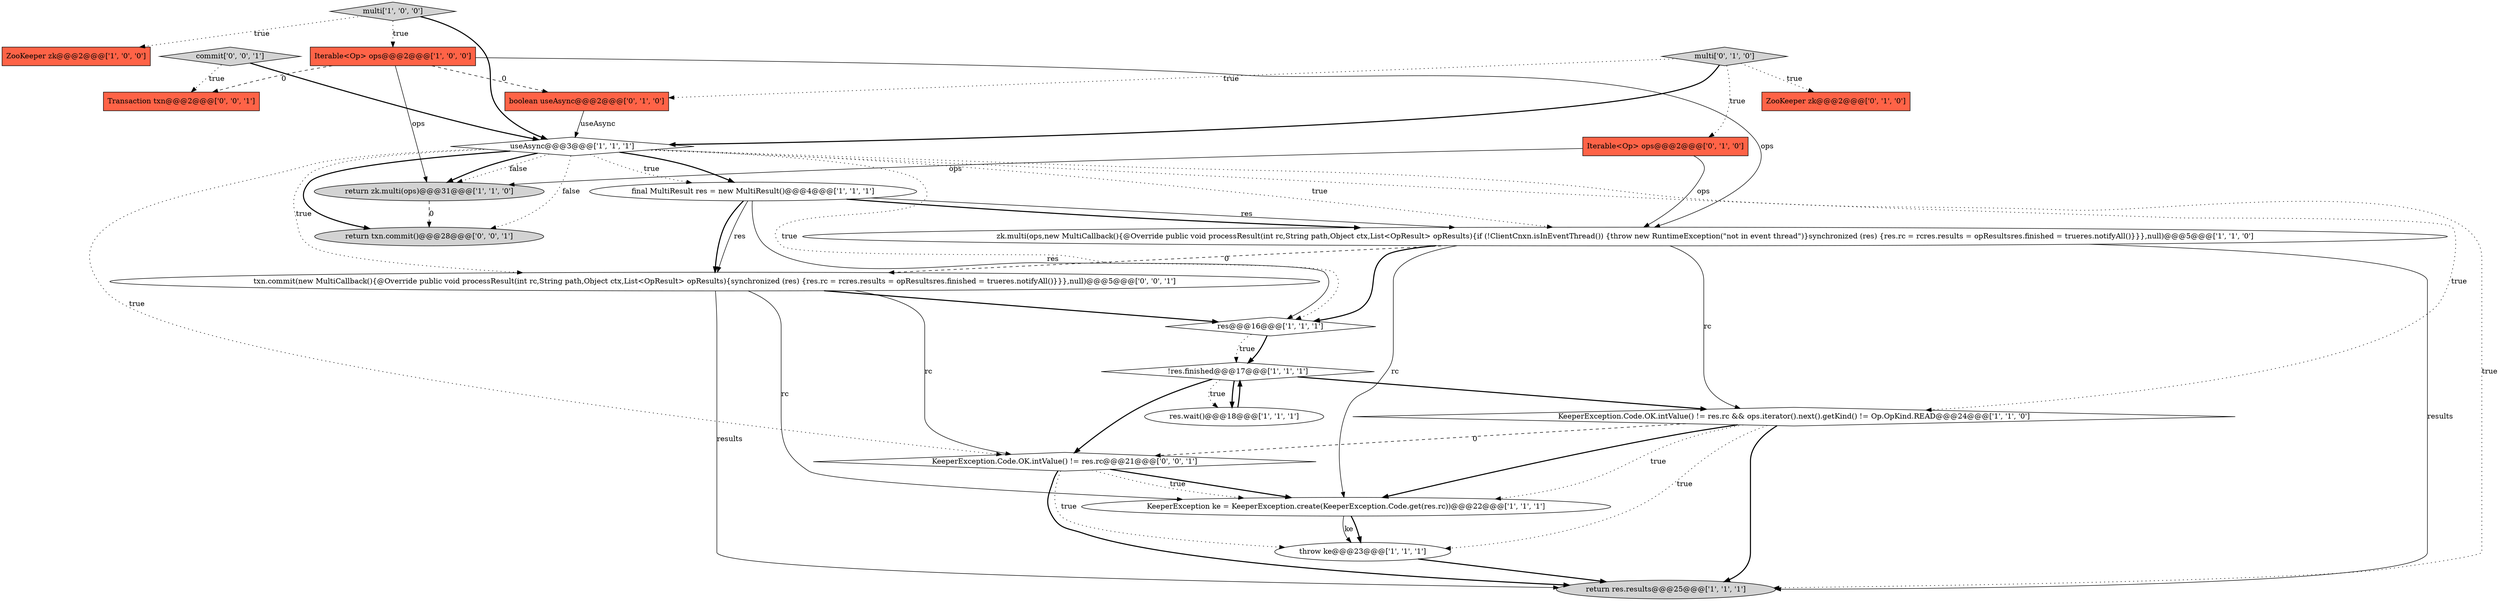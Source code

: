 digraph {
5 [style = filled, label = "ZooKeeper zk@@@2@@@['1', '0', '0']", fillcolor = tomato, shape = box image = "AAA0AAABBB1BBB"];
3 [style = filled, label = "!res.finished@@@17@@@['1', '1', '1']", fillcolor = white, shape = diamond image = "AAA0AAABBB1BBB"];
22 [style = filled, label = "commit['0', '0', '1']", fillcolor = lightgray, shape = diamond image = "AAA0AAABBB3BBB"];
9 [style = filled, label = "Iterable<Op> ops@@@2@@@['1', '0', '0']", fillcolor = tomato, shape = box image = "AAA1AAABBB1BBB"];
15 [style = filled, label = "ZooKeeper zk@@@2@@@['0', '1', '0']", fillcolor = tomato, shape = box image = "AAA0AAABBB2BBB"];
0 [style = filled, label = "return res.results@@@25@@@['1', '1', '1']", fillcolor = lightgray, shape = ellipse image = "AAA0AAABBB1BBB"];
8 [style = filled, label = "final MultiResult res = new MultiResult()@@@4@@@['1', '1', '1']", fillcolor = white, shape = ellipse image = "AAA0AAABBB1BBB"];
10 [style = filled, label = "KeeperException ke = KeeperException.create(KeeperException.Code.get(res.rc))@@@22@@@['1', '1', '1']", fillcolor = white, shape = ellipse image = "AAA0AAABBB1BBB"];
16 [style = filled, label = "boolean useAsync@@@2@@@['0', '1', '0']", fillcolor = tomato, shape = box image = "AAA1AAABBB2BBB"];
7 [style = filled, label = "res.wait()@@@18@@@['1', '1', '1']", fillcolor = white, shape = ellipse image = "AAA0AAABBB1BBB"];
14 [style = filled, label = "Iterable<Op> ops@@@2@@@['0', '1', '0']", fillcolor = tomato, shape = box image = "AAA0AAABBB2BBB"];
17 [style = filled, label = "multi['0', '1', '0']", fillcolor = lightgray, shape = diamond image = "AAA0AAABBB2BBB"];
4 [style = filled, label = "res@@@16@@@['1', '1', '1']", fillcolor = white, shape = diamond image = "AAA0AAABBB1BBB"];
13 [style = filled, label = "throw ke@@@23@@@['1', '1', '1']", fillcolor = white, shape = ellipse image = "AAA0AAABBB1BBB"];
18 [style = filled, label = "txn.commit(new MultiCallback(){@Override public void processResult(int rc,String path,Object ctx,List<OpResult> opResults){synchronized (res) {res.rc = rcres.results = opResultsres.finished = trueres.notifyAll()}}},null)@@@5@@@['0', '0', '1']", fillcolor = white, shape = ellipse image = "AAA0AAABBB3BBB"];
19 [style = filled, label = "Transaction txn@@@2@@@['0', '0', '1']", fillcolor = tomato, shape = box image = "AAA0AAABBB3BBB"];
11 [style = filled, label = "return zk.multi(ops)@@@31@@@['1', '1', '0']", fillcolor = lightgray, shape = ellipse image = "AAA0AAABBB1BBB"];
1 [style = filled, label = "KeeperException.Code.OK.intValue() != res.rc && ops.iterator().next().getKind() != Op.OpKind.READ@@@24@@@['1', '1', '0']", fillcolor = white, shape = diamond image = "AAA0AAABBB1BBB"];
20 [style = filled, label = "return txn.commit()@@@28@@@['0', '0', '1']", fillcolor = lightgray, shape = ellipse image = "AAA0AAABBB3BBB"];
12 [style = filled, label = "multi['1', '0', '0']", fillcolor = lightgray, shape = diamond image = "AAA0AAABBB1BBB"];
21 [style = filled, label = "KeeperException.Code.OK.intValue() != res.rc@@@21@@@['0', '0', '1']", fillcolor = white, shape = diamond image = "AAA0AAABBB3BBB"];
6 [style = filled, label = "useAsync@@@3@@@['1', '1', '1']", fillcolor = white, shape = diamond image = "AAA0AAABBB1BBB"];
2 [style = filled, label = "zk.multi(ops,new MultiCallback(){@Override public void processResult(int rc,String path,Object ctx,List<OpResult> opResults){if (!ClientCnxn.isInEventThread()) {throw new RuntimeException(\"not in event thread\")}synchronized (res) {res.rc = rcres.results = opResultsres.finished = trueres.notifyAll()}}},null)@@@5@@@['1', '1', '0']", fillcolor = white, shape = ellipse image = "AAA0AAABBB1BBB"];
6->11 [style = dotted, label="false"];
8->18 [style = solid, label="res"];
4->3 [style = bold, label=""];
21->10 [style = bold, label=""];
18->21 [style = solid, label="rc"];
3->7 [style = dotted, label="true"];
9->16 [style = dashed, label="0"];
6->20 [style = dotted, label="false"];
1->10 [style = dotted, label="true"];
2->0 [style = solid, label="results"];
22->19 [style = dotted, label="true"];
11->20 [style = dashed, label="0"];
3->1 [style = bold, label=""];
9->2 [style = solid, label="ops"];
21->0 [style = bold, label=""];
17->6 [style = bold, label=""];
16->6 [style = solid, label="useAsync"];
8->18 [style = bold, label=""];
14->11 [style = solid, label="ops"];
6->1 [style = dotted, label="true"];
17->14 [style = dotted, label="true"];
1->21 [style = dashed, label="0"];
1->0 [style = bold, label=""];
21->10 [style = dotted, label="true"];
12->6 [style = bold, label=""];
2->4 [style = bold, label=""];
7->3 [style = bold, label=""];
17->16 [style = dotted, label="true"];
9->19 [style = dashed, label="0"];
1->13 [style = dotted, label="true"];
6->20 [style = bold, label=""];
9->11 [style = solid, label="ops"];
6->2 [style = dotted, label="true"];
4->3 [style = dotted, label="true"];
17->15 [style = dotted, label="true"];
8->2 [style = solid, label="res"];
2->1 [style = solid, label="rc"];
6->4 [style = dotted, label="true"];
6->18 [style = dotted, label="true"];
8->2 [style = bold, label=""];
12->5 [style = dotted, label="true"];
3->7 [style = bold, label=""];
2->10 [style = solid, label="rc"];
6->8 [style = dotted, label="true"];
10->13 [style = bold, label=""];
18->4 [style = bold, label=""];
6->11 [style = bold, label=""];
6->8 [style = bold, label=""];
2->18 [style = dashed, label="0"];
14->2 [style = solid, label="ops"];
3->21 [style = bold, label=""];
8->4 [style = solid, label="res"];
21->13 [style = dotted, label="true"];
22->6 [style = bold, label=""];
6->0 [style = dotted, label="true"];
6->21 [style = dotted, label="true"];
18->10 [style = solid, label="rc"];
1->10 [style = bold, label=""];
10->13 [style = solid, label="ke"];
13->0 [style = bold, label=""];
12->9 [style = dotted, label="true"];
18->0 [style = solid, label="results"];
}
